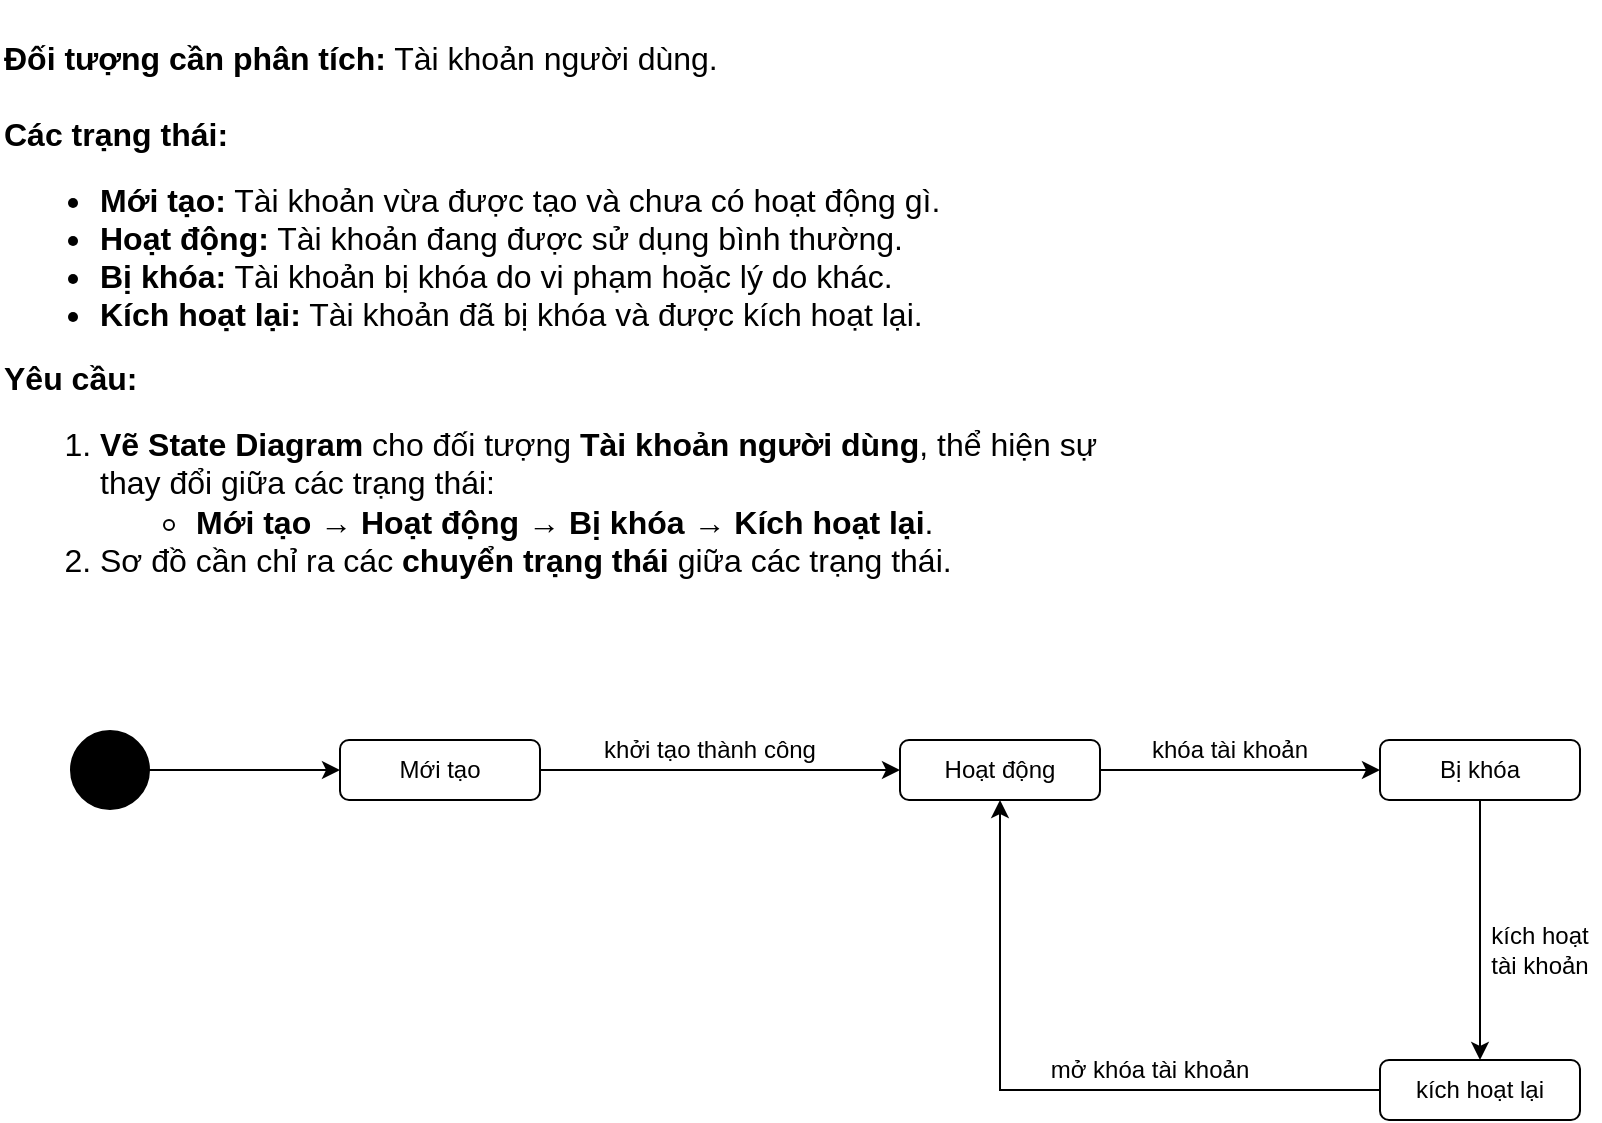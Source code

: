 <mxfile version="28.2.8">
  <diagram name="Page-1" id="T9JU7Z6SRnpTZs2GaW0j">
    <mxGraphModel dx="1373" dy="724" grid="1" gridSize="10" guides="1" tooltips="1" connect="1" arrows="1" fold="1" page="0" pageScale="1" pageWidth="850" pageHeight="1100" math="0" shadow="0">
      <root>
        <mxCell id="0" />
        <mxCell id="1" parent="0" />
        <mxCell id="yKyOrlyqtT06PDXFSHLk-1" value="&lt;p dir=&quot;ltr&quot; style=&quot;box-sizing: border-box; margin: 6pt 0px; padding: 0px; color: rgb(0, 0, 0); font-family: SFProDisplay; font-size: 16px; font-style: normal; font-variant-ligatures: normal; font-variant-caps: normal; font-weight: 400; letter-spacing: normal; orphans: 2; text-align: start; text-indent: 0px; text-transform: none; widows: 2; word-spacing: 0px; -webkit-text-stroke-width: 0px; white-space: normal; background-color: rgb(255, 255, 255); text-decoration-thickness: initial; text-decoration-style: initial; text-decoration-color: initial; line-height: 1.8;&quot;&gt;&lt;span style=&quot;box-sizing: border-box; margin: 0px; padding: 0px; background-color: transparent; color: rgb(0, 0, 0); font-family: Arial, sans-serif; font-size: 12pt;&quot;&gt;&lt;span style=&quot;box-sizing: border-box; margin: 0px; padding: 0px; font-style: normal; font-variant: normal; text-decoration: none; vertical-align: baseline; white-space: pre-wrap;&quot;&gt;&lt;strong style=&quot;box-sizing: border-box; margin: 0px; padding: 0px; font-weight: bolder;&quot;&gt;Đối tượng cần phân tích:&lt;/strong&gt;&lt;/span&gt;&lt;span style=&quot;box-sizing: border-box; margin: 0px; padding: 0px; font-style: normal; font-variant: normal; font-weight: 400; text-decoration: none; vertical-align: baseline; white-space: pre-wrap;&quot;&gt; Tài khoản người dùng.&lt;/span&gt;&lt;/span&gt;&lt;/p&gt;&lt;p dir=&quot;ltr&quot; style=&quot;box-sizing: border-box; margin: 6pt 0px; padding: 0px; color: rgb(0, 0, 0); font-family: SFProDisplay; font-size: 16px; font-style: normal; font-variant-ligatures: normal; font-variant-caps: normal; font-weight: 400; letter-spacing: normal; orphans: 2; text-align: start; text-indent: 0px; text-transform: none; widows: 2; word-spacing: 0px; -webkit-text-stroke-width: 0px; white-space: normal; background-color: rgb(255, 255, 255); text-decoration-thickness: initial; text-decoration-style: initial; text-decoration-color: initial; line-height: 1.8;&quot;&gt;&lt;span style=&quot;box-sizing: border-box; margin: 0px; padding: 0px; background-color: transparent; color: rgb(0, 0, 0); font-family: Arial, sans-serif; font-size: 12pt;&quot;&gt;&lt;span style=&quot;box-sizing: border-box; margin: 0px; padding: 0px; font-style: normal; font-variant: normal; text-decoration: none; vertical-align: baseline; white-space: pre-wrap;&quot;&gt;&lt;strong style=&quot;box-sizing: border-box; margin: 0px; padding: 0px; font-weight: bolder;&quot;&gt;Các trạng thái:&lt;/strong&gt;&lt;/span&gt;&lt;/span&gt;&lt;/p&gt;&lt;ul style=&quot;box-sizing: border-box; margin: 0px; padding: 0px 0px 0px 2rem; list-style: circle; color: rgb(33, 37, 41); font-family: SFProDisplay; font-size: 16px; font-style: normal; font-variant-ligatures: normal; font-variant-caps: normal; font-weight: 400; letter-spacing: normal; orphans: 2; text-align: start; text-indent: 0px; text-transform: none; widows: 2; word-spacing: 0px; -webkit-text-stroke-width: 0px; white-space: normal; background-color: rgb(255, 255, 255); text-decoration-thickness: initial; text-decoration-style: initial; text-decoration-color: initial; padding-inline-start: 48px;&quot;&gt;&lt;li dir=&quot;ltr&quot; aria-level=&quot;1&quot; style=&quot;box-sizing: border-box; margin: 0px; padding: 0px; background-color: transparent; color: rgb(0, 0, 0); font-family: Arial, sans-serif; font-size: 12pt; font-style: normal; font-variant: normal; font-weight: 400; list-style-type: disc; text-decoration: none; vertical-align: baseline; white-space: pre;&quot;&gt;&lt;span style=&quot;box-sizing: border-box; margin: 0px; padding: 0px; background-color: transparent; color: rgb(0, 0, 0); font-family: Arial, sans-serif; font-size: 12pt;&quot;&gt;&lt;span style=&quot;box-sizing: border-box; margin: 0px; padding: 0px; font-style: normal; font-variant: normal; text-decoration: none; vertical-align: baseline; white-space: pre-wrap;&quot;&gt;&lt;strong style=&quot;box-sizing: border-box; margin: 0px; padding: 0px; font-weight: bolder;&quot;&gt;Mới tạo:&lt;/strong&gt;&lt;/span&gt;&lt;span style=&quot;box-sizing: border-box; margin: 0px; padding: 0px; font-style: normal; font-variant: normal; font-weight: 400; text-decoration: none; vertical-align: baseline; white-space: pre-wrap;&quot;&gt; Tài khoản vừa được tạo và chưa có hoạt động gì.&lt;/span&gt;&lt;/span&gt;&lt;/li&gt;&lt;li dir=&quot;ltr&quot; aria-level=&quot;1&quot; style=&quot;box-sizing: border-box; margin: 0px; padding: 0px; background-color: transparent; color: rgb(0, 0, 0); font-family: Arial, sans-serif; font-size: 12pt; font-style: normal; font-variant: normal; font-weight: 400; list-style-type: disc; text-decoration: none; vertical-align: baseline; white-space: pre;&quot;&gt;&lt;span style=&quot;box-sizing: border-box; margin: 0px; padding: 0px; background-color: transparent; color: rgb(0, 0, 0); font-family: Arial, sans-serif; font-size: 12pt;&quot;&gt;&lt;span style=&quot;box-sizing: border-box; margin: 0px; padding: 0px; font-style: normal; font-variant: normal; text-decoration: none; vertical-align: baseline; white-space: pre-wrap;&quot;&gt;&lt;strong style=&quot;box-sizing: border-box; margin: 0px; padding: 0px; font-weight: bolder;&quot;&gt;Hoạt động:&lt;/strong&gt;&lt;/span&gt;&lt;span style=&quot;box-sizing: border-box; margin: 0px; padding: 0px; font-style: normal; font-variant: normal; font-weight: 400; text-decoration: none; vertical-align: baseline; white-space: pre-wrap;&quot;&gt; Tài khoản đang được sử dụng bình thường.&lt;/span&gt;&lt;/span&gt;&lt;/li&gt;&lt;li dir=&quot;ltr&quot; aria-level=&quot;1&quot; style=&quot;box-sizing: border-box; margin: 0px; padding: 0px; background-color: transparent; color: rgb(0, 0, 0); font-family: Arial, sans-serif; font-size: 12pt; font-style: normal; font-variant: normal; font-weight: 400; list-style-type: disc; text-decoration: none; vertical-align: baseline; white-space: pre;&quot;&gt;&lt;span style=&quot;box-sizing: border-box; margin: 0px; padding: 0px; background-color: transparent; color: rgb(0, 0, 0); font-family: Arial, sans-serif; font-size: 12pt;&quot;&gt;&lt;span style=&quot;box-sizing: border-box; margin: 0px; padding: 0px; font-style: normal; font-variant: normal; text-decoration: none; vertical-align: baseline; white-space: pre-wrap;&quot;&gt;&lt;strong style=&quot;box-sizing: border-box; margin: 0px; padding: 0px; font-weight: bolder;&quot;&gt;Bị khóa:&lt;/strong&gt;&lt;/span&gt;&lt;span style=&quot;box-sizing: border-box; margin: 0px; padding: 0px; font-style: normal; font-variant: normal; font-weight: 400; text-decoration: none; vertical-align: baseline; white-space: pre-wrap;&quot;&gt; Tài khoản bị khóa do vi phạm hoặc lý do khác.&lt;/span&gt;&lt;/span&gt;&lt;/li&gt;&lt;li dir=&quot;ltr&quot; aria-level=&quot;1&quot; style=&quot;box-sizing: border-box; margin: 0px; padding: 0px; background-color: transparent; color: rgb(0, 0, 0); font-family: Arial, sans-serif; font-size: 12pt; font-style: normal; font-variant: normal; font-weight: 400; list-style-type: disc; text-decoration: none; vertical-align: baseline; white-space: pre;&quot;&gt;&lt;span style=&quot;box-sizing: border-box; margin: 0px; padding: 0px; background-color: transparent; color: rgb(0, 0, 0); font-family: Arial, sans-serif; font-size: 12pt;&quot;&gt;&lt;span style=&quot;box-sizing: border-box; margin: 0px; padding: 0px; font-style: normal; font-variant: normal; text-decoration: none; vertical-align: baseline; white-space: pre-wrap;&quot;&gt;&lt;strong style=&quot;box-sizing: border-box; margin: 0px; padding: 0px; font-weight: bolder;&quot;&gt;Kích hoạt lại:&lt;/strong&gt;&lt;/span&gt;&lt;span style=&quot;box-sizing: border-box; margin: 0px; padding: 0px; font-style: normal; font-variant: normal; font-weight: 400; text-decoration: none; vertical-align: baseline; white-space: pre-wrap;&quot;&gt; Tài khoản đã bị khóa và được kích hoạt lại.&lt;/span&gt;&lt;/span&gt;&lt;/li&gt;&lt;/ul&gt;&lt;p dir=&quot;ltr&quot; style=&quot;box-sizing: border-box; margin: 6pt 0px; padding: 0px; color: rgb(0, 0, 0); font-family: SFProDisplay; font-size: 16px; font-style: normal; font-variant-ligatures: normal; font-variant-caps: normal; font-weight: 400; letter-spacing: normal; orphans: 2; text-align: start; text-indent: 0px; text-transform: none; widows: 2; word-spacing: 0px; -webkit-text-stroke-width: 0px; white-space: normal; background-color: rgb(255, 255, 255); text-decoration-thickness: initial; text-decoration-style: initial; text-decoration-color: initial; line-height: 1.8;&quot;&gt;&lt;span style=&quot;box-sizing: border-box; margin: 0px; padding: 0px; background-color: transparent; color: rgb(0, 0, 0); font-family: Arial, sans-serif; font-size: 12pt;&quot;&gt;&lt;span style=&quot;box-sizing: border-box; margin: 0px; padding: 0px; font-style: normal; font-variant: normal; text-decoration: none; vertical-align: baseline; white-space: pre-wrap;&quot;&gt;&lt;strong style=&quot;box-sizing: border-box; margin: 0px; padding: 0px; font-weight: bolder;&quot;&gt;Yêu cầu:&lt;/strong&gt;&lt;/span&gt;&lt;/span&gt;&lt;/p&gt;&lt;ol style=&quot;box-sizing: border-box; margin: 0px; padding: 0px 0px 0px 2rem; color: rgb(33, 37, 41); font-family: SFProDisplay; font-size: 16px; font-style: normal; font-variant-ligatures: normal; font-variant-caps: normal; font-weight: 400; letter-spacing: normal; orphans: 2; text-align: start; text-indent: 0px; text-transform: none; widows: 2; word-spacing: 0px; -webkit-text-stroke-width: 0px; white-space: normal; background-color: rgb(255, 255, 255); text-decoration-thickness: initial; text-decoration-style: initial; text-decoration-color: initial; padding-inline-start: 48px;&quot;&gt;&lt;li dir=&quot;ltr&quot; aria-level=&quot;1&quot; style=&quot;box-sizing: border-box; margin: 0px; padding: 0px; background-color: transparent; color: rgb(0, 0, 0); font-family: Arial, sans-serif; font-size: 12pt; font-style: normal; font-variant: normal; font-weight: 400; list-style-type: decimal; text-decoration: none; vertical-align: baseline; white-space: pre;&quot;&gt;&lt;span style=&quot;box-sizing: border-box; margin: 0px; padding: 0px; background-color: transparent; color: rgb(0, 0, 0); font-family: Arial, sans-serif; font-size: 12pt;&quot;&gt;&lt;span style=&quot;box-sizing: border-box; margin: 0px; padding: 0px; font-style: normal; font-variant: normal; text-decoration: none; vertical-align: baseline; white-space: pre-wrap;&quot;&gt;&lt;strong style=&quot;box-sizing: border-box; margin: 0px; padding: 0px; font-weight: bolder;&quot;&gt;Vẽ State Diagram&lt;/strong&gt;&lt;/span&gt;&lt;span style=&quot;box-sizing: border-box; margin: 0px; padding: 0px; font-style: normal; font-variant: normal; font-weight: 400; text-decoration: none; vertical-align: baseline; white-space: pre-wrap;&quot;&gt; cho đối tượng&amp;nbsp;&lt;/span&gt;&lt;span style=&quot;box-sizing: border-box; margin: 0px; padding: 0px; font-style: normal; font-variant: normal; text-decoration: none; vertical-align: baseline; white-space: pre-wrap;&quot;&gt;&lt;strong style=&quot;box-sizing: border-box; margin: 0px; padding: 0px; font-weight: bolder;&quot;&gt;Tài khoản người dùng&lt;/strong&gt;&lt;/span&gt;&lt;span style=&quot;box-sizing: border-box; margin: 0px; padding: 0px; font-style: normal; font-variant: normal; font-weight: 400; text-decoration: none; vertical-align: baseline; white-space: pre-wrap;&quot;&gt;, thể hiện sự thay đổi giữa các trạng thái:&lt;/span&gt;&lt;/span&gt;&lt;ul style=&quot;box-sizing: border-box; margin: 0px; padding: 0px 0px 0px 2rem; list-style: circle; padding-inline-start: 48px;&quot;&gt;&lt;li dir=&quot;ltr&quot; aria-level=&quot;2&quot; style=&quot;box-sizing: border-box; margin: 0px; padding: 0px; background-color: transparent; color: rgb(0, 0, 0); font-family: Arial, sans-serif; font-size: 12pt; font-style: normal; font-variant: normal; font-weight: 400; list-style-type: circle; text-decoration: none; vertical-align: baseline; white-space: pre;&quot;&gt;&lt;span style=&quot;box-sizing: border-box; margin: 0px; padding: 0px; background-color: transparent; color: rgb(0, 0, 0); font-family: Arial, sans-serif; font-size: 12pt;&quot;&gt;&lt;span style=&quot;box-sizing: border-box; margin: 0px; padding: 0px; font-style: normal; font-variant: normal; text-decoration: none; vertical-align: baseline; white-space: pre-wrap;&quot;&gt;&lt;strong style=&quot;box-sizing: border-box; margin: 0px; padding: 0px; font-weight: bolder;&quot;&gt;Mới tạo → Hoạt động → Bị khóa → Kích hoạt lại&lt;/strong&gt;&lt;/span&gt;&lt;span style=&quot;box-sizing: border-box; margin: 0px; padding: 0px; font-style: normal; font-variant: normal; font-weight: 400; text-decoration: none; vertical-align: baseline; white-space: pre-wrap;&quot;&gt;.&lt;/span&gt;&lt;/span&gt;&lt;/li&gt;&lt;/ul&gt;&lt;/li&gt;&lt;li dir=&quot;ltr&quot; aria-level=&quot;1&quot; style=&quot;box-sizing: border-box; margin: 0px; padding: 0px; background-color: transparent; color: rgb(0, 0, 0); font-family: Arial, sans-serif; font-size: 12pt; font-style: normal; font-variant: normal; font-weight: 400; list-style-type: decimal; text-decoration: none; vertical-align: baseline; white-space: pre;&quot;&gt;&lt;span style=&quot;box-sizing: border-box; margin: 0px; padding: 0px; background-color: transparent; color: rgb(0, 0, 0); font-family: Arial, sans-serif; font-size: 12pt;&quot;&gt;&lt;span style=&quot;box-sizing: border-box; margin: 0px; padding: 0px; font-style: normal; font-variant: normal; font-weight: 400; text-decoration: none; vertical-align: baseline; white-space: pre-wrap;&quot;&gt;Sơ đồ cần chỉ ra các&amp;nbsp;&lt;/span&gt;&lt;span style=&quot;box-sizing: border-box; margin: 0px; padding: 0px; font-style: normal; font-variant: normal; text-decoration: none; vertical-align: baseline; white-space: pre-wrap;&quot;&gt;&lt;strong style=&quot;box-sizing: border-box; margin: 0px; padding: 0px; font-weight: bolder;&quot;&gt;chuyển trạng thái&lt;/strong&gt;&lt;/span&gt;&lt;span style=&quot;box-sizing: border-box; margin: 0px; padding: 0px; font-style: normal; font-variant: normal; font-weight: 400; text-decoration: none; vertical-align: baseline; white-space: pre-wrap;&quot;&gt; giữa các trạng thái.&lt;/span&gt;&lt;/span&gt;&lt;/li&gt;&lt;/ol&gt;&lt;br class=&quot;Apple-interchange-newline&quot;&gt;" style="text;whiteSpace=wrap;html=1;" vertex="1" parent="1">
          <mxGeometry x="-130" y="50" width="560" height="320" as="geometry" />
        </mxCell>
        <mxCell id="yKyOrlyqtT06PDXFSHLk-4" style="edgeStyle=orthogonalEdgeStyle;rounded=0;orthogonalLoop=1;jettySize=auto;html=1;entryX=1;entryY=0.5;entryDx=0;entryDy=0;" edge="1" parent="1" source="yKyOrlyqtT06PDXFSHLk-2" target="yKyOrlyqtT06PDXFSHLk-3">
          <mxGeometry relative="1" as="geometry" />
        </mxCell>
        <mxCell id="yKyOrlyqtT06PDXFSHLk-2" value="" style="ellipse;html=1;shape=endState;fillColor=#000000;strokeColor=light-dark(#000000, #ff9090);strokeWidth=10;" vertex="1" parent="1">
          <mxGeometry x="-90" y="420" width="30" height="30" as="geometry" />
        </mxCell>
        <mxCell id="yKyOrlyqtT06PDXFSHLk-6" style="edgeStyle=orthogonalEdgeStyle;rounded=0;orthogonalLoop=1;jettySize=auto;html=1;entryX=1;entryY=0.5;entryDx=0;entryDy=0;" edge="1" parent="1" source="yKyOrlyqtT06PDXFSHLk-3" target="yKyOrlyqtT06PDXFSHLk-5">
          <mxGeometry relative="1" as="geometry" />
        </mxCell>
        <mxCell id="yKyOrlyqtT06PDXFSHLk-3" value="Mới tạo" style="html=1;whiteSpace=wrap;strokeColor=default;flipV=1;direction=west;rounded=1;" vertex="1" parent="1">
          <mxGeometry x="40" y="420" width="100" height="30" as="geometry" />
        </mxCell>
        <mxCell id="yKyOrlyqtT06PDXFSHLk-9" style="edgeStyle=orthogonalEdgeStyle;rounded=0;orthogonalLoop=1;jettySize=auto;html=1;entryX=1;entryY=0.5;entryDx=0;entryDy=0;" edge="1" parent="1" source="yKyOrlyqtT06PDXFSHLk-5" target="yKyOrlyqtT06PDXFSHLk-8">
          <mxGeometry relative="1" as="geometry" />
        </mxCell>
        <mxCell id="yKyOrlyqtT06PDXFSHLk-5" value="Hoạt động" style="html=1;whiteSpace=wrap;strokeColor=default;flipV=1;direction=west;rounded=1;" vertex="1" parent="1">
          <mxGeometry x="320" y="420" width="100" height="30" as="geometry" />
        </mxCell>
        <mxCell id="yKyOrlyqtT06PDXFSHLk-7" value="khởi tạo thành công" style="text;html=1;whiteSpace=wrap;strokeColor=none;fillColor=none;align=center;verticalAlign=middle;rounded=0;" vertex="1" parent="1">
          <mxGeometry x="160" y="410" width="130" height="30" as="geometry" />
        </mxCell>
        <mxCell id="yKyOrlyqtT06PDXFSHLk-12" style="edgeStyle=orthogonalEdgeStyle;rounded=0;orthogonalLoop=1;jettySize=auto;html=1;" edge="1" parent="1" source="yKyOrlyqtT06PDXFSHLk-8" target="yKyOrlyqtT06PDXFSHLk-11">
          <mxGeometry relative="1" as="geometry" />
        </mxCell>
        <mxCell id="yKyOrlyqtT06PDXFSHLk-8" value="Bị khóa" style="html=1;whiteSpace=wrap;strokeColor=default;flipV=1;direction=west;rounded=1;" vertex="1" parent="1">
          <mxGeometry x="560" y="420" width="100" height="30" as="geometry" />
        </mxCell>
        <mxCell id="yKyOrlyqtT06PDXFSHLk-10" value="khóa tài khoản" style="text;html=1;whiteSpace=wrap;strokeColor=none;fillColor=none;align=center;verticalAlign=middle;rounded=0;" vertex="1" parent="1">
          <mxGeometry x="430" y="410" width="110" height="30" as="geometry" />
        </mxCell>
        <mxCell id="yKyOrlyqtT06PDXFSHLk-14" style="edgeStyle=orthogonalEdgeStyle;rounded=0;orthogonalLoop=1;jettySize=auto;html=1;entryX=0.5;entryY=0;entryDx=0;entryDy=0;" edge="1" parent="1" source="yKyOrlyqtT06PDXFSHLk-11" target="yKyOrlyqtT06PDXFSHLk-5">
          <mxGeometry relative="1" as="geometry" />
        </mxCell>
        <mxCell id="yKyOrlyqtT06PDXFSHLk-11" value="kích hoạt lại" style="html=1;whiteSpace=wrap;strokeColor=default;flipV=1;direction=west;rounded=1;" vertex="1" parent="1">
          <mxGeometry x="560" y="580" width="100" height="30" as="geometry" />
        </mxCell>
        <mxCell id="yKyOrlyqtT06PDXFSHLk-13" value="kích hoạt tài khoản" style="text;html=1;whiteSpace=wrap;strokeColor=none;fillColor=none;align=center;verticalAlign=middle;rounded=0;" vertex="1" parent="1">
          <mxGeometry x="610" y="510" width="60" height="30" as="geometry" />
        </mxCell>
        <mxCell id="yKyOrlyqtT06PDXFSHLk-15" value="mở khóa tài khoản" style="text;html=1;whiteSpace=wrap;strokeColor=none;fillColor=none;align=center;verticalAlign=middle;rounded=0;" vertex="1" parent="1">
          <mxGeometry x="380" y="570" width="130" height="30" as="geometry" />
        </mxCell>
      </root>
    </mxGraphModel>
  </diagram>
</mxfile>
